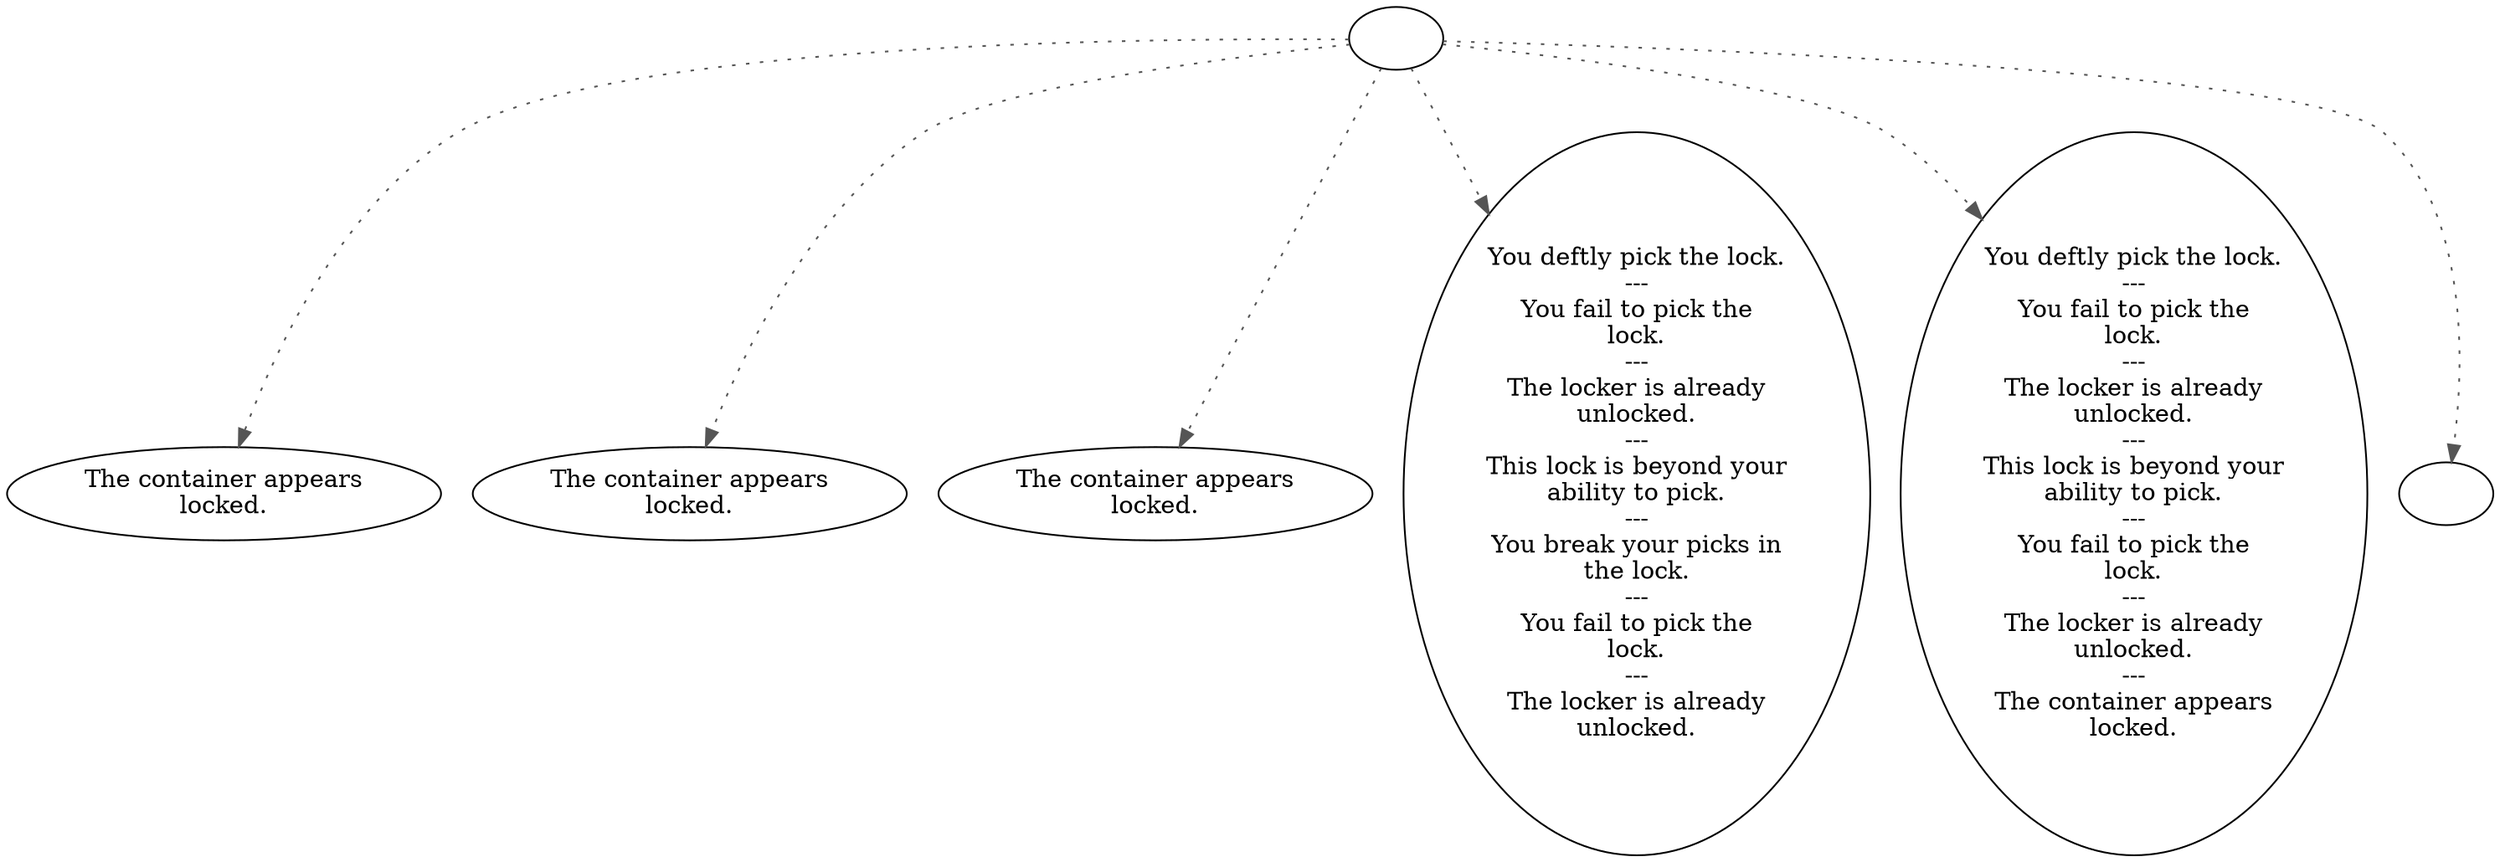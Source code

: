 digraph GENLOCK {
  "start" [style=filled       fillcolor="#FFFFFF"       color="#000000"]
  "start" -> "use_p_proc" [style=dotted color="#555555"]
  "start" -> "look_at_p_proc" [style=dotted color="#555555"]
  "start" -> "pickup_p_proc" [style=dotted color="#555555"]
  "start" -> "use_obj_on_p_proc" [style=dotted color="#555555"]
  "start" -> "use_skill_on_p_proc" [style=dotted color="#555555"]
  "start" -> "map_update_p_proc" [style=dotted color="#555555"]
  "start" [label=""]
  "pickup_p_proc" [style=filled       fillcolor="#FFFFFF"       color="#000000"]
  "pickup_p_proc" [label="The container appears\nlocked."]
  "use_p_proc" [style=filled       fillcolor="#FFFFFF"       color="#000000"]
  "use_p_proc" [label="The container appears\nlocked."]
  "use_skill_on_p_proc" [style=filled       fillcolor="#FFFFFF"       color="#000000"]
  "use_skill_on_p_proc" [label="You deftly pick the lock.\n---\nYou fail to pick the\nlock.\n---\nThe locker is already\nunlocked.\n---\nThis lock is beyond your\nability to pick.\n---\nYou fail to pick the\nlock.\n---\nThe locker is already\nunlocked.\n---\nThe container appears\nlocked."]
  "use_obj_on_p_proc" [style=filled       fillcolor="#FFFFFF"       color="#000000"]
  "use_obj_on_p_proc" [label="You deftly pick the lock.\n---\nYou fail to pick the\nlock.\n---\nThe locker is already\nunlocked.\n---\nThis lock is beyond your\nability to pick.\n---\nYou break your picks in\nthe lock.\n---\nYou fail to pick the\nlock.\n---\nThe locker is already\nunlocked."]
  "look_at_p_proc" [style=filled       fillcolor="#FFFFFF"       color="#000000"]
  "look_at_p_proc" [label="The container appears\nlocked."]
  "map_update_p_proc" [style=filled       fillcolor="#FFFFFF"       color="#000000"]
  "map_update_p_proc" [label=""]
}